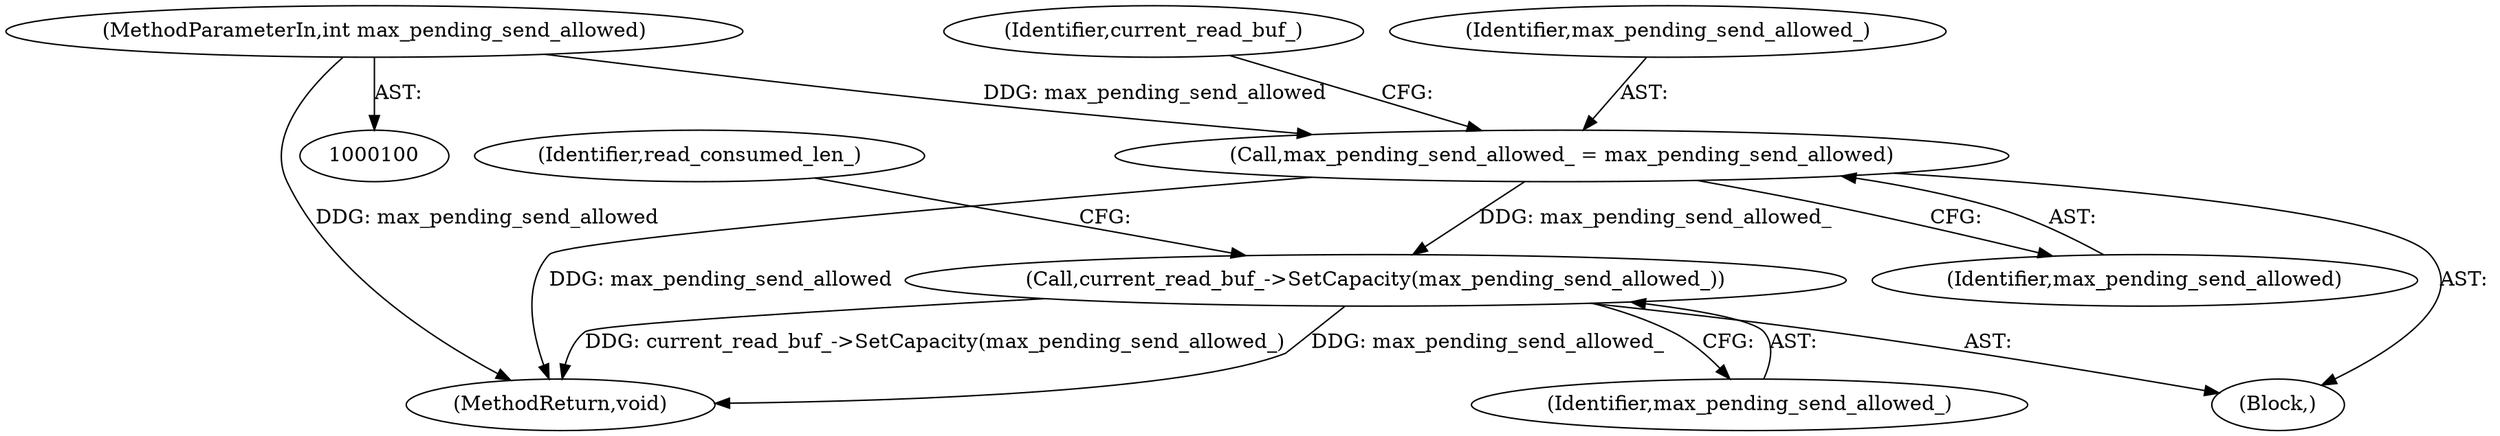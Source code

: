 digraph "0_Chrome_511d0a0a31a54e0cc0f15cb1b977dc9f9b20f0d3_0@API" {
"1000108" [label="(Call,max_pending_send_allowed_ = max_pending_send_allowed)"];
"1000102" [label="(MethodParameterIn,int max_pending_send_allowed)"];
"1000115" [label="(Call,current_read_buf_->SetCapacity(max_pending_send_allowed_))"];
"1000166" [label="(MethodReturn,void)"];
"1000118" [label="(Identifier,read_consumed_len_)"];
"1000115" [label="(Call,current_read_buf_->SetCapacity(max_pending_send_allowed_))"];
"1000110" [label="(Identifier,max_pending_send_allowed)"];
"1000103" [label="(Block,)"];
"1000108" [label="(Call,max_pending_send_allowed_ = max_pending_send_allowed)"];
"1000102" [label="(MethodParameterIn,int max_pending_send_allowed)"];
"1000109" [label="(Identifier,max_pending_send_allowed_)"];
"1000116" [label="(Identifier,max_pending_send_allowed_)"];
"1000112" [label="(Identifier,current_read_buf_)"];
"1000108" -> "1000103"  [label="AST: "];
"1000108" -> "1000110"  [label="CFG: "];
"1000109" -> "1000108"  [label="AST: "];
"1000110" -> "1000108"  [label="AST: "];
"1000112" -> "1000108"  [label="CFG: "];
"1000108" -> "1000166"  [label="DDG: max_pending_send_allowed"];
"1000102" -> "1000108"  [label="DDG: max_pending_send_allowed"];
"1000108" -> "1000115"  [label="DDG: max_pending_send_allowed_"];
"1000102" -> "1000100"  [label="AST: "];
"1000102" -> "1000166"  [label="DDG: max_pending_send_allowed"];
"1000115" -> "1000103"  [label="AST: "];
"1000115" -> "1000116"  [label="CFG: "];
"1000116" -> "1000115"  [label="AST: "];
"1000118" -> "1000115"  [label="CFG: "];
"1000115" -> "1000166"  [label="DDG: current_read_buf_->SetCapacity(max_pending_send_allowed_)"];
"1000115" -> "1000166"  [label="DDG: max_pending_send_allowed_"];
}
